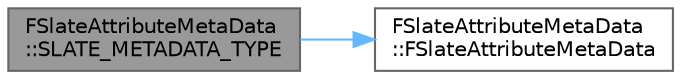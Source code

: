 digraph "FSlateAttributeMetaData::SLATE_METADATA_TYPE"
{
 // INTERACTIVE_SVG=YES
 // LATEX_PDF_SIZE
  bgcolor="transparent";
  edge [fontname=Helvetica,fontsize=10,labelfontname=Helvetica,labelfontsize=10];
  node [fontname=Helvetica,fontsize=10,shape=box,height=0.2,width=0.4];
  rankdir="LR";
  Node1 [id="Node000001",label="FSlateAttributeMetaData\l::SLATE_METADATA_TYPE",height=0.2,width=0.4,color="gray40", fillcolor="grey60", style="filled", fontcolor="black",tooltip=" "];
  Node1 -> Node2 [id="edge1_Node000001_Node000002",color="steelblue1",style="solid",tooltip=" "];
  Node2 [id="Node000002",label="FSlateAttributeMetaData\l::FSlateAttributeMetaData",height=0.2,width=0.4,color="grey40", fillcolor="white", style="filled",URL="$d4/d0e/classFSlateAttributeMetaData.html#ae1a426fe7a504ec02821589553184ab1",tooltip=" "];
}
